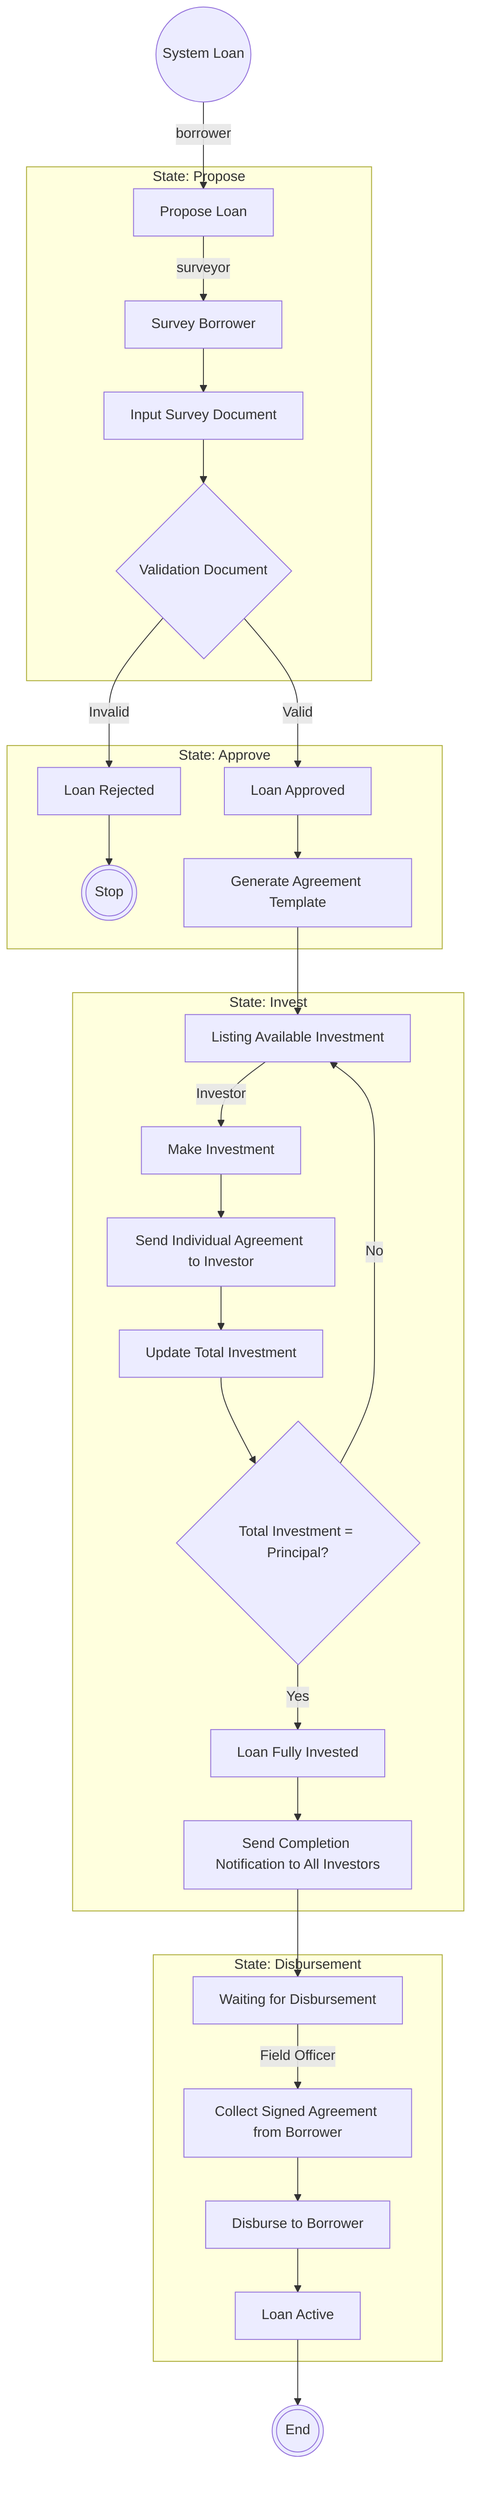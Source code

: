 flowchart TD
    sysLoan((System Loan)) -- borrower --> proposeLoan[Propose Loan]

    subgraph State: Propose
        proposeLoan -- surveyor --> sb[Survey Borrower]
        sb --> inputDoc[Input Survey Document]
        inputDoc --> valDoc{Validation Document}
    end

    subgraph State: Approve
        valDoc -->|Invalid| loanReject[Loan Rejected]
        loanReject --> st(((Stop)))
        valDoc -->|Valid| approveLoan[Loan Approved]
        approveLoan --> generateTemplate[Generate Agreement Template]
    end

    subgraph State: Invest
        generateTemplate --> listingLoan[Listing Available Investment]
        listingLoan -- Investor --> makeInvestment[Make Investment]
        makeInvestment --> sendIndividualAgreement[Send Individual Agreement to Investor]
        sendIndividualAgreement --> updateTotal[Update Total Investment]
        updateTotal --> checkTotal{Total Investment = Principal?}

        checkTotal -->|No| listingLoan
        checkTotal -->|Yes| loanFullyInvested[Loan Fully Invested]
        loanFullyInvested --> sendCompletionNotification[Send Completion Notification to All Investors]
    end

    subgraph State: Disbursement
        sendCompletionNotification --> waitingDisbursement[Waiting for Disbursement]
        waitingDisbursement -- Field Officer --> collectSignedAgreement[Collect Signed Agreement from Borrower]
        collectSignedAgreement --> disbursement[Disburse to Borrower]
        disbursement --> loanActive[Loan Active]
    end

    loanActive --> e(((End)))